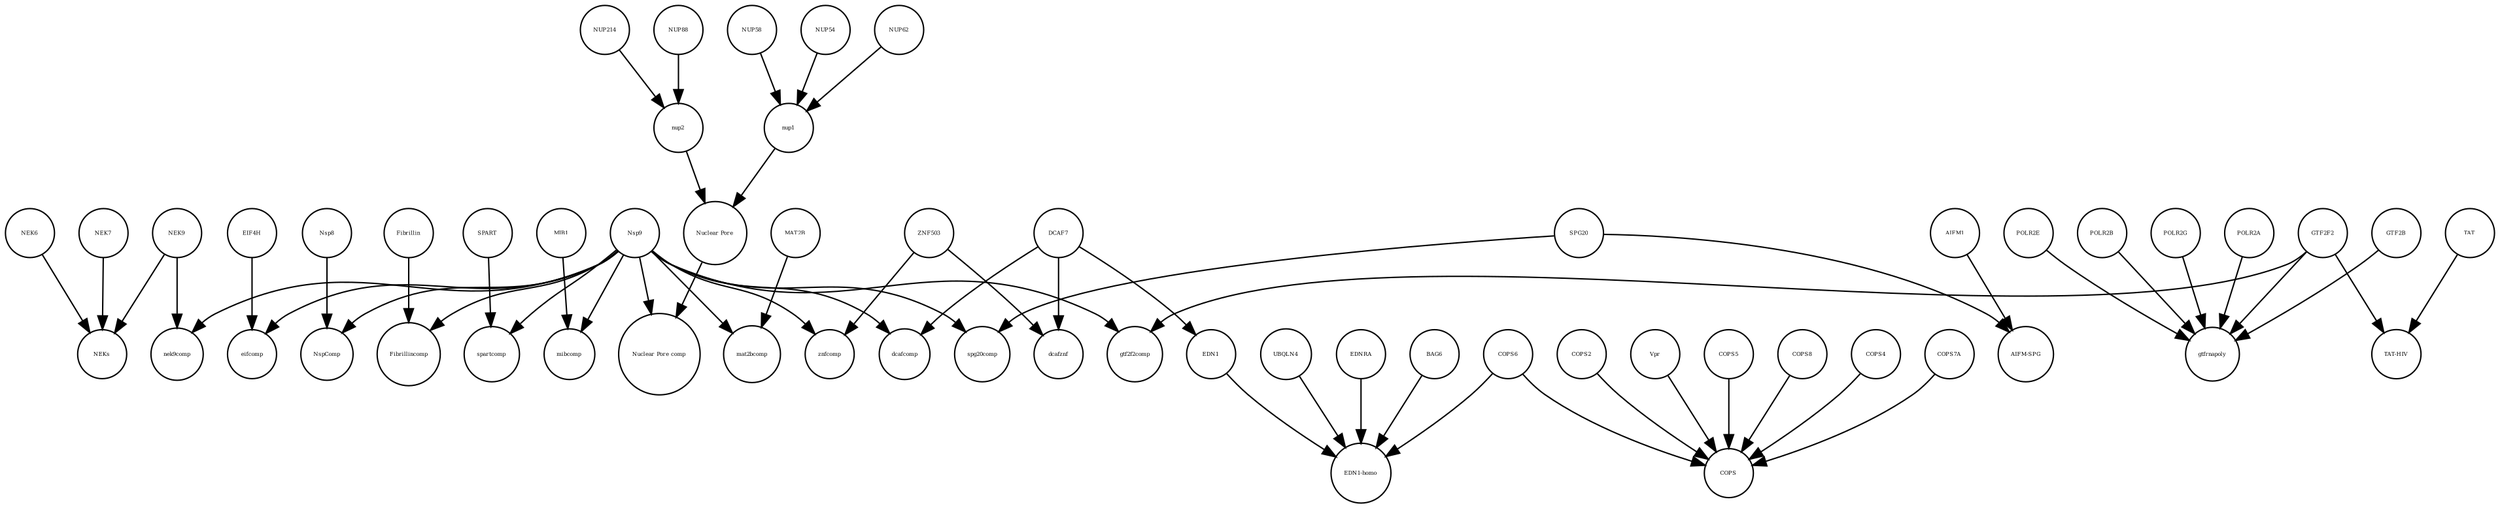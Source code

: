 strict digraph  {
mat2bcomp [annotation="", bipartite=0, cls=complex, fontsize=4, label=mat2bcomp, shape=circle];
nek9comp [annotation="", bipartite=0, cls=complex, fontsize=4, label=nek9comp, shape=circle];
Nsp9 [annotation="urn_miriam_uniprot_P0DTD1|urn_miriam_ncbiprotein_YP_009725305", bipartite=0, cls=macromolecule, fontsize=4, label=Nsp9, shape=circle];
MIB1 [annotation="urn_miriam_uniprot_Q86YT6|urn_miriam_pubmed_24185901", bipartite=0, cls=macromolecule, fontsize=4, label=MIB1, shape=circle];
eifcomp [annotation="", bipartite=0, cls=complex, fontsize=4, label=eifcomp, shape=circle];
nup2 [annotation="", bipartite=0, cls=complex, fontsize=4, label=nup2, shape=circle];
NspComp [annotation="", bipartite=0, cls=complex, fontsize=4, label=NspComp, shape=circle];
nup1 [annotation="", bipartite=0, cls=complex, fontsize=4, label=nup1, shape=circle];
GTF2B [annotation="", bipartite=0, cls=macromolecule, fontsize=4, label=GTF2B, shape=circle];
GTF2F2 [annotation="urn_miriam_uniprot_P13984|urn_miriam_pubmed_10428810", bipartite=0, cls=macromolecule, fontsize=4, label=GTF2F2, shape=circle];
znfcomp [annotation="", bipartite=0, cls=complex, fontsize=4, label=znfcomp, shape=circle];
UBQLN4 [annotation="", bipartite=0, cls=macromolecule, fontsize=4, label=UBQLN4, shape=circle];
AIFM1 [annotation="", bipartite=0, cls=macromolecule, fontsize=4, label=AIFM1, shape=circle];
Fibrillincomp [annotation="", bipartite=0, cls=complex, fontsize=4, label=Fibrillincomp, shape=circle];
NUP58 [annotation=urn_miriam_uniprot_Q9BVL2, bipartite=0, cls=macromolecule, fontsize=4, label=NUP58, shape=circle];
spg20comp [annotation="", bipartite=0, cls=complex, fontsize=4, label=spg20comp, shape=circle];
NEK6 [annotation="", bipartite=0, cls=macromolecule, fontsize=4, label=NEK6, shape=circle];
gtfrnapoly [annotation="", bipartite=0, cls=complex, fontsize=4, label=gtfrnapoly, shape=circle];
"EDN1-homo" [annotation="", bipartite=0, cls=complex, fontsize=4, label="EDN1-homo", shape=circle];
EDNRA [annotation="", bipartite=0, cls=macromolecule, fontsize=4, label=EDNRA, shape=circle];
DCAF7 [annotation="urn_miriam_uniprot_P61962|urn_miriam_pubmed_16887337|urn_miriam_pubmed_16949367", bipartite=0, cls=macromolecule, fontsize=4, label=DCAF7, shape=circle];
dcafznf [annotation="", bipartite=0, cls=complex, fontsize=4, label=dcafznf, shape=circle];
NUP88 [annotation="urn_miriam_uniprot_Q99567|urn_miriam_pubmed_30543681", bipartite=0, cls=macromolecule, fontsize=4, label=NUP88, shape=circle];
NUP54 [annotation=urn_miriam_uniprot_Q7Z3B4, bipartite=0, cls=macromolecule, fontsize=4, label=NUP54, shape=circle];
COPS2 [annotation="", bipartite=0, cls=macromolecule, fontsize=4, label=COPS2, shape=circle];
spartcomp [annotation="", bipartite=0, cls=complex, fontsize=4, label=spartcomp, shape=circle];
NUP62 [annotation=urn_miriam_uniprot_P37198, bipartite=0, cls=macromolecule, fontsize=4, label=NUP62, shape=circle];
mibcomp [annotation="", bipartite=0, cls=complex, fontsize=4, label=mibcomp, shape=circle];
Fibrillin [annotation="", bipartite=0, cls=complex, fontsize=4, label=Fibrillin, shape=circle];
dcafcomp [annotation="", bipartite=0, cls=complex, fontsize=4, label=dcafcomp, shape=circle];
NEK7 [annotation="", bipartite=0, cls=macromolecule, fontsize=4, label=NEK7, shape=circle];
COPS [annotation="", bipartite=0, cls=complex, fontsize=4, label=COPS, shape=circle];
BAG6 [annotation="", bipartite=0, cls=macromolecule, fontsize=4, label=BAG6, shape=circle];
Vpr [annotation="", bipartite=0, cls=macromolecule, fontsize=4, label=Vpr, shape=circle];
EIF4H [annotation="urn_miriam_uniprot_Q15056|urn_miriam_pubmed_10585411|urn_miriam_pubmed_11418588", bipartite=0, cls=macromolecule, fontsize=4, label=EIF4H, shape=circle];
COPS5 [annotation="", bipartite=0, cls=macromolecule, fontsize=4, label=COPS5, shape=circle];
TAT [annotation="", bipartite=0, cls=macromolecule, fontsize=4, label=TAT, shape=circle];
NUP214 [annotation=urn_miriam_uniprot_P35658, bipartite=0, cls=macromolecule, fontsize=4, label=NUP214, shape=circle];
Nsp8 [annotation="urn_miriam_uniprot_P0DTD1|urn_miriam_ncbiprotein_YP_009725304", bipartite=0, cls=macromolecule, fontsize=4, label=Nsp8, shape=circle];
gtf2f2comp [annotation="", bipartite=0, cls=complex, fontsize=4, label=gtf2f2comp, shape=circle];
"Nuclear Pore" [annotation="", bipartite=0, cls=complex, fontsize=4, label="Nuclear Pore", shape=circle];
COPS8 [annotation="", bipartite=0, cls=macromolecule, fontsize=4, label=COPS8, shape=circle];
"TAT-HIV" [annotation="", bipartite=0, cls=complex, fontsize=4, label="TAT-HIV", shape=circle];
POLR2E [annotation="", bipartite=0, cls=macromolecule, fontsize=4, label=POLR2E, shape=circle];
COPS6 [annotation="", bipartite=0, cls=macromolecule, fontsize=4, label=COPS6, shape=circle];
"AIFM-SPG" [annotation="", bipartite=0, cls=complex, fontsize=4, label="AIFM-SPG", shape=circle];
COPS4 [annotation="", bipartite=0, cls=macromolecule, fontsize=4, label=COPS4, shape=circle];
COPS7A [annotation="", bipartite=0, cls=macromolecule, fontsize=4, label=COPS7A, shape=circle];
POLR2B [annotation="", bipartite=0, cls=macromolecule, fontsize=4, label=POLR2B, shape=circle];
POLR2G [annotation="", bipartite=0, cls=macromolecule, fontsize=4, label=POLR2G, shape=circle];
MAT2B [annotation="urn_miriam_uniprot_Q9NZL9|urn_miriam_pubmed_10644686|urn_miriam_pubmed_23189196|urn_miriam_pubmed_25075345|urn_miriam_pubmed_23425511", bipartite=0, cls=macromolecule, fontsize=4, label=MAT2B, shape=circle];
SPART [annotation=urn_miriam_uniprot_Q8N0X7, bipartite=0, cls=macromolecule, fontsize=4, label=SPART, shape=circle];
POLR2A [annotation=urn_miriam_uniprot_P30876, bipartite=0, cls=macromolecule, fontsize=4, label=POLR2A, shape=circle];
NEK9 [annotation=urn_miriam_uniprot_Q8TD19, bipartite=0, cls=macromolecule, fontsize=4, label=NEK9, shape=circle];
"Nuclear Pore comp" [annotation="", bipartite=0, cls=complex, fontsize=4, label="Nuclear Pore comp", shape=circle];
ZNF503 [annotation=urn_miriam_uniprot_Q96F45, bipartite=0, cls=macromolecule, fontsize=4, label=ZNF503, shape=circle];
NEKs [annotation="", bipartite=0, cls=complex, fontsize=4, label=NEKs, shape=circle];
SPG20 [annotation="", bipartite=0, cls=macromolecule, fontsize=4, label=SPG20, shape=circle];
EDN1 [annotation=urn_miriam_uniprot_P05305, bipartite=0, cls=macromolecule, fontsize=4, label=EDN1, shape=circle];
Nsp9 -> NspComp  [annotation="", interaction_type=production];
Nsp9 -> eifcomp  [annotation="", interaction_type=production];
Nsp9 -> mat2bcomp  [annotation="", interaction_type=production];
Nsp9 -> znfcomp  [annotation="", interaction_type=production];
Nsp9 -> spartcomp  [annotation="", interaction_type=production];
Nsp9 -> spg20comp  [annotation="", interaction_type=production];
Nsp9 -> Fibrillincomp  [annotation="", interaction_type=production];
Nsp9 -> gtf2f2comp  [annotation="", interaction_type=production];
Nsp9 -> dcafcomp  [annotation="", interaction_type=production];
Nsp9 -> "Nuclear Pore comp"  [annotation="", interaction_type=production];
Nsp9 -> mibcomp  [annotation="", interaction_type=production];
Nsp9 -> nek9comp  [annotation="", interaction_type=production];
MIB1 -> mibcomp  [annotation="", interaction_type=production];
nup2 -> "Nuclear Pore"  [annotation="", interaction_type=production];
nup1 -> "Nuclear Pore"  [annotation="", interaction_type=production];
GTF2B -> gtfrnapoly  [annotation="", interaction_type=production];
GTF2F2 -> gtf2f2comp  [annotation="", interaction_type=production];
GTF2F2 -> gtfrnapoly  [annotation="", interaction_type=production];
GTF2F2 -> "TAT-HIV"  [annotation="", interaction_type=production];
UBQLN4 -> "EDN1-homo"  [annotation="", interaction_type=production];
AIFM1 -> "AIFM-SPG"  [annotation="", interaction_type=production];
NUP58 -> nup1  [annotation="", interaction_type=production];
NEK6 -> NEKs  [annotation="", interaction_type=production];
EDNRA -> "EDN1-homo"  [annotation="", interaction_type=production];
DCAF7 -> EDN1  [annotation=urn_miriam_pubmed_27880803, interaction_type=catalysis];
DCAF7 -> dcafcomp  [annotation="", interaction_type=production];
DCAF7 -> dcafznf  [annotation="", interaction_type=production];
NUP88 -> nup2  [annotation="", interaction_type=production];
NUP54 -> nup1  [annotation="", interaction_type=production];
COPS2 -> COPS  [annotation="", interaction_type=production];
NUP62 -> nup1  [annotation="", interaction_type=production];
Fibrillin -> Fibrillincomp  [annotation="", interaction_type=production];
NEK7 -> NEKs  [annotation="", interaction_type=production];
BAG6 -> "EDN1-homo"  [annotation="", interaction_type=production];
Vpr -> COPS  [annotation="", interaction_type=production];
EIF4H -> eifcomp  [annotation="", interaction_type=production];
COPS5 -> COPS  [annotation="", interaction_type=production];
TAT -> "TAT-HIV"  [annotation="", interaction_type=production];
NUP214 -> nup2  [annotation="", interaction_type=production];
Nsp8 -> NspComp  [annotation="", interaction_type=production];
"Nuclear Pore" -> "Nuclear Pore comp"  [annotation="", interaction_type=production];
COPS8 -> COPS  [annotation="", interaction_type=production];
POLR2E -> gtfrnapoly  [annotation="", interaction_type=production];
COPS6 -> "EDN1-homo"  [annotation="", interaction_type=production];
COPS6 -> COPS  [annotation="", interaction_type=production];
COPS4 -> COPS  [annotation="", interaction_type=production];
COPS7A -> COPS  [annotation="", interaction_type=production];
POLR2B -> gtfrnapoly  [annotation="", interaction_type=production];
POLR2G -> gtfrnapoly  [annotation="", interaction_type=production];
MAT2B -> mat2bcomp  [annotation="", interaction_type=production];
SPART -> spartcomp  [annotation="", interaction_type=production];
POLR2A -> gtfrnapoly  [annotation="", interaction_type=production];
NEK9 -> NEKs  [annotation="", interaction_type=production];
NEK9 -> nek9comp  [annotation="", interaction_type=production];
ZNF503 -> dcafznf  [annotation="", interaction_type=production];
ZNF503 -> znfcomp  [annotation="", interaction_type=production];
SPG20 -> "AIFM-SPG"  [annotation="", interaction_type=production];
SPG20 -> spg20comp  [annotation="", interaction_type=production];
EDN1 -> "EDN1-homo"  [annotation="", interaction_type=production];
}
